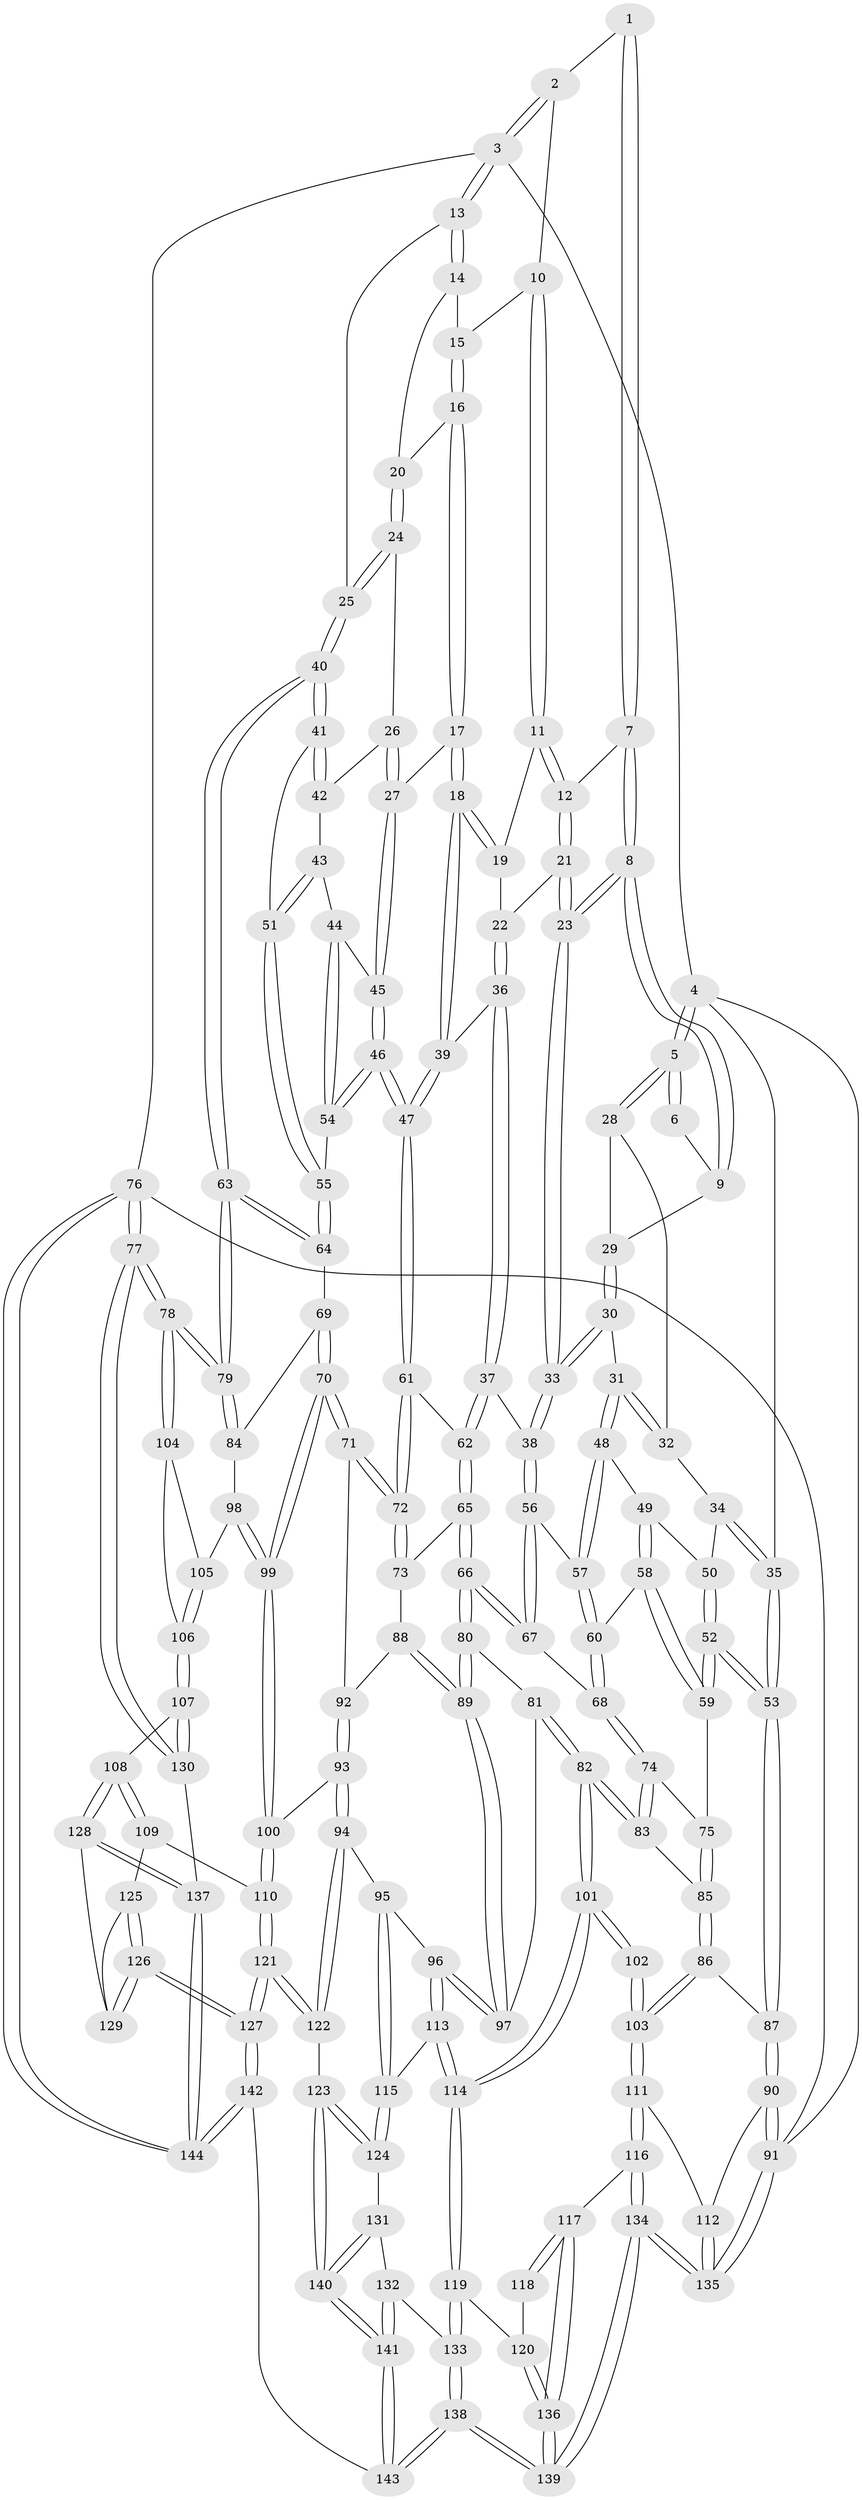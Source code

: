 // coarse degree distribution, {3: 0.20454545454545456, 5: 0.2727272727272727, 6: 0.10227272727272728, 4: 0.3977272727272727, 2: 0.022727272727272728}
// Generated by graph-tools (version 1.1) at 2025/52/02/27/25 19:52:40]
// undirected, 144 vertices, 357 edges
graph export_dot {
graph [start="1"]
  node [color=gray90,style=filled];
  1 [pos="+0.43903416200877304+0"];
  2 [pos="+0.7623840059303618+0"];
  3 [pos="+1+0"];
  4 [pos="+0+0"];
  5 [pos="+0+0"];
  6 [pos="+0.3420539685789443+0"];
  7 [pos="+0.4673138788732458+0"];
  8 [pos="+0.36909677543839653+0.12795478732416063"];
  9 [pos="+0.32378021462002227+0.11078372142430597"];
  10 [pos="+0.7590745542176528+0"];
  11 [pos="+0.684676006368353+0.03608407492182458"];
  12 [pos="+0.5178393659943417+0.029740281481895923"];
  13 [pos="+1+0"];
  14 [pos="+0.8888635010299148+0.06313348351858979"];
  15 [pos="+0.7742655035655304+0"];
  16 [pos="+0.7843356597127582+0.11516190411951248"];
  17 [pos="+0.7680001432774444+0.18972019954208125"];
  18 [pos="+0.7308498794495504+0.2036594895956075"];
  19 [pos="+0.6774805464686178+0.057333652116840814"];
  20 [pos="+0.8968055622290207+0.11090295515130615"];
  21 [pos="+0.5215026336570444+0.04953385102496586"];
  22 [pos="+0.5911317749610873+0.14456704596474407"];
  23 [pos="+0.4163430426549819+0.209898781585914"];
  24 [pos="+0.9149991140168563+0.1481582500461365"];
  25 [pos="+1+0"];
  26 [pos="+0.9138907335484072+0.15172791711082118"];
  27 [pos="+0.771091344823332+0.19070928496925893"];
  28 [pos="+0.14510537640347898+0.028363784189595554"];
  29 [pos="+0.26368896597099833+0.11153386855151548"];
  30 [pos="+0.25305093296687464+0.23942894789487817"];
  31 [pos="+0.24916690145819698+0.2419091684278574"];
  32 [pos="+0.15462007783815906+0.13668211876997466"];
  33 [pos="+0.42280057001432075+0.24410015568265722"];
  34 [pos="+0.13188091924963588+0.22920797955331942"];
  35 [pos="+0+0.14131868900177097"];
  36 [pos="+0.5965988496255374+0.2121200333157007"];
  37 [pos="+0.48901578300698295+0.26076291444913213"];
  38 [pos="+0.4365211954580319+0.2614668928051082"];
  39 [pos="+0.6800747347280671+0.24357242381131947"];
  40 [pos="+1+0.2766028206128993"];
  41 [pos="+1+0.2537829402370851"];
  42 [pos="+0.9263909153727765+0.19914503925572624"];
  43 [pos="+0.9031881543832092+0.24889305247586938"];
  44 [pos="+0.8518105069805243+0.2643681756468704"];
  45 [pos="+0.8127347036386838+0.23021235065087423"];
  46 [pos="+0.7618062051191618+0.37666630832202913"];
  47 [pos="+0.7149173210357544+0.39640827045397736"];
  48 [pos="+0.24764763700798334+0.24362067114125302"];
  49 [pos="+0.20634901237031578+0.27162282513895125"];
  50 [pos="+0.1493809788324627+0.25556214408154426"];
  51 [pos="+0.9323166983761523+0.2874481871293983"];
  52 [pos="+0+0.44678852835332844"];
  53 [pos="+0+0.46032214670804344"];
  54 [pos="+0.8307607683014441+0.3494079452285087"];
  55 [pos="+0.9306796268362242+0.3840258939011097"];
  56 [pos="+0.43135860142539323+0.27551573569324433"];
  57 [pos="+0.2957211216845995+0.34055211278117187"];
  58 [pos="+0.20442285059144513+0.4321962281013495"];
  59 [pos="+0.14873334023880408+0.4593076165045025"];
  60 [pos="+0.23832892363490024+0.43330037299544877"];
  61 [pos="+0.7145733921024972+0.39733578287917115"];
  62 [pos="+0.588714856969457+0.4045882840217619"];
  63 [pos="+1+0.4044092448054932"];
  64 [pos="+0.9603336054515818+0.4152260006681648"];
  65 [pos="+0.4806586170843724+0.5032705094772296"];
  66 [pos="+0.4694180237384652+0.5045319082480946"];
  67 [pos="+0.40875319905832147+0.4630636182461832"];
  68 [pos="+0.34947927113386684+0.4747504165309526"];
  69 [pos="+0.8895482423233432+0.5051704968723748"];
  70 [pos="+0.778751261500719+0.5686963464381787"];
  71 [pos="+0.7537340713227048+0.5509316235026752"];
  72 [pos="+0.7512853923427029+0.5480631904202168"];
  73 [pos="+0.587355206637232+0.5556455371617951"];
  74 [pos="+0.30797755589474907+0.5849794000264819"];
  75 [pos="+0.18512694342806624+0.5530929094353922"];
  76 [pos="+1+1"];
  77 [pos="+1+0.9431812279251304"];
  78 [pos="+1+0.7584920620216535"];
  79 [pos="+1+0.586363841139376"];
  80 [pos="+0.46671133370786183+0.5232233453095406"];
  81 [pos="+0.41031428432697703+0.6580992754694031"];
  82 [pos="+0.347074612515049+0.6927213223132984"];
  83 [pos="+0.3103844010063207+0.6520049496368371"];
  84 [pos="+1+0.6053559915679826"];
  85 [pos="+0.1872574602543296+0.6488302391333725"];
  86 [pos="+0.15312535617358836+0.6843645489833342"];
  87 [pos="+0+0.48473722031710637"];
  88 [pos="+0.5693841324279408+0.648105935840486"];
  89 [pos="+0.5384503544811686+0.6830117013026753"];
  90 [pos="+0+0.7139000492827006"];
  91 [pos="+0+1"];
  92 [pos="+0.6413448459571863+0.6531106816670523"];
  93 [pos="+0.624115861343375+0.7332455003999797"];
  94 [pos="+0.6030289362423267+0.7523078351054452"];
  95 [pos="+0.5596035556935133+0.7342826454437603"];
  96 [pos="+0.5307444735513219+0.7112369584437823"];
  97 [pos="+0.5302864622113811+0.709867513778438"];
  98 [pos="+0.900781724387261+0.6697516666235274"];
  99 [pos="+0.8101966210532586+0.6511814073051536"];
  100 [pos="+0.796812353289651+0.6901383011244282"];
  101 [pos="+0.3438444808633874+0.724234752407489"];
  102 [pos="+0.27802393388959995+0.7534829707768618"];
  103 [pos="+0.14680983793394958+0.7605360456636607"];
  104 [pos="+1+0.7626991910793467"];
  105 [pos="+0.9266872404438279+0.7036918683546394"];
  106 [pos="+0.9291871577704068+0.832391070146882"];
  107 [pos="+0.9190837677158167+0.8485874125485694"];
  108 [pos="+0.9138739473085364+0.8476238494432409"];
  109 [pos="+0.828376270912471+0.806184716675042"];
  110 [pos="+0.7932522859073962+0.7520268025776252"];
  111 [pos="+0.12204970221890028+0.801289466250663"];
  112 [pos="+0.12163607441971577+0.8013121653281197"];
  113 [pos="+0.42004520237349274+0.8181066769906917"];
  114 [pos="+0.3956939463737498+0.821937904211907"];
  115 [pos="+0.5103393742568709+0.8514812384380906"];
  116 [pos="+0.14027577169190134+0.829188526764194"];
  117 [pos="+0.21892569478041654+0.8653817735527437"];
  118 [pos="+0.26947931437640543+0.7991530756719836"];
  119 [pos="+0.3946052499963152+0.824337124868533"];
  120 [pos="+0.3084862649355353+0.8674854618494316"];
  121 [pos="+0.6506116161096104+0.8646735355593906"];
  122 [pos="+0.6497473070803765+0.8643928382980562"];
  123 [pos="+0.6167037826419218+0.8769689246761279"];
  124 [pos="+0.529214951797715+0.8684537545597963"];
  125 [pos="+0.8229648568690706+0.821764472459108"];
  126 [pos="+0.7304975910784307+0.9254673231898617"];
  127 [pos="+0.7005105082232286+0.9332340676612733"];
  128 [pos="+0.8302303497206117+0.9359854609687401"];
  129 [pos="+0.8163556216024659+0.9262032943671836"];
  130 [pos="+0.9657728821967912+0.910760074865375"];
  131 [pos="+0.5060400396615492+0.9134157808314062"];
  132 [pos="+0.4804712201152878+0.9278910870154872"];
  133 [pos="+0.4106285840654925+0.9262336625803996"];
  134 [pos="+0.09237652259977178+1"];
  135 [pos="+0+1"];
  136 [pos="+0.2644955317005863+0.9002515425891927"];
  137 [pos="+0.8811452322195841+1"];
  138 [pos="+0.29698470331307397+1"];
  139 [pos="+0.2893115639053024+1"];
  140 [pos="+0.5521933600360104+0.9907794072220037"];
  141 [pos="+0.5312334118625149+1"];
  142 [pos="+0.707573054333206+1"];
  143 [pos="+0.5202240104689684+1"];
  144 [pos="+0.8349025700278118+1"];
  1 -- 2;
  1 -- 7;
  1 -- 7;
  2 -- 3;
  2 -- 3;
  2 -- 10;
  3 -- 4;
  3 -- 13;
  3 -- 13;
  3 -- 76;
  4 -- 5;
  4 -- 5;
  4 -- 35;
  4 -- 91;
  5 -- 6;
  5 -- 6;
  5 -- 28;
  5 -- 28;
  6 -- 9;
  7 -- 8;
  7 -- 8;
  7 -- 12;
  8 -- 9;
  8 -- 9;
  8 -- 23;
  8 -- 23;
  9 -- 29;
  10 -- 11;
  10 -- 11;
  10 -- 15;
  11 -- 12;
  11 -- 12;
  11 -- 19;
  12 -- 21;
  12 -- 21;
  13 -- 14;
  13 -- 14;
  13 -- 25;
  14 -- 15;
  14 -- 20;
  15 -- 16;
  15 -- 16;
  16 -- 17;
  16 -- 17;
  16 -- 20;
  17 -- 18;
  17 -- 18;
  17 -- 27;
  18 -- 19;
  18 -- 19;
  18 -- 39;
  18 -- 39;
  19 -- 22;
  20 -- 24;
  20 -- 24;
  21 -- 22;
  21 -- 23;
  21 -- 23;
  22 -- 36;
  22 -- 36;
  23 -- 33;
  23 -- 33;
  24 -- 25;
  24 -- 25;
  24 -- 26;
  25 -- 40;
  25 -- 40;
  26 -- 27;
  26 -- 27;
  26 -- 42;
  27 -- 45;
  27 -- 45;
  28 -- 29;
  28 -- 32;
  29 -- 30;
  29 -- 30;
  30 -- 31;
  30 -- 33;
  30 -- 33;
  31 -- 32;
  31 -- 32;
  31 -- 48;
  31 -- 48;
  32 -- 34;
  33 -- 38;
  33 -- 38;
  34 -- 35;
  34 -- 35;
  34 -- 50;
  35 -- 53;
  35 -- 53;
  36 -- 37;
  36 -- 37;
  36 -- 39;
  37 -- 38;
  37 -- 62;
  37 -- 62;
  38 -- 56;
  38 -- 56;
  39 -- 47;
  39 -- 47;
  40 -- 41;
  40 -- 41;
  40 -- 63;
  40 -- 63;
  41 -- 42;
  41 -- 42;
  41 -- 51;
  42 -- 43;
  43 -- 44;
  43 -- 51;
  43 -- 51;
  44 -- 45;
  44 -- 54;
  44 -- 54;
  45 -- 46;
  45 -- 46;
  46 -- 47;
  46 -- 47;
  46 -- 54;
  46 -- 54;
  47 -- 61;
  47 -- 61;
  48 -- 49;
  48 -- 57;
  48 -- 57;
  49 -- 50;
  49 -- 58;
  49 -- 58;
  50 -- 52;
  50 -- 52;
  51 -- 55;
  51 -- 55;
  52 -- 53;
  52 -- 53;
  52 -- 59;
  52 -- 59;
  53 -- 87;
  53 -- 87;
  54 -- 55;
  55 -- 64;
  55 -- 64;
  56 -- 57;
  56 -- 67;
  56 -- 67;
  57 -- 60;
  57 -- 60;
  58 -- 59;
  58 -- 59;
  58 -- 60;
  59 -- 75;
  60 -- 68;
  60 -- 68;
  61 -- 62;
  61 -- 72;
  61 -- 72;
  62 -- 65;
  62 -- 65;
  63 -- 64;
  63 -- 64;
  63 -- 79;
  63 -- 79;
  64 -- 69;
  65 -- 66;
  65 -- 66;
  65 -- 73;
  66 -- 67;
  66 -- 67;
  66 -- 80;
  66 -- 80;
  67 -- 68;
  68 -- 74;
  68 -- 74;
  69 -- 70;
  69 -- 70;
  69 -- 84;
  70 -- 71;
  70 -- 71;
  70 -- 99;
  70 -- 99;
  71 -- 72;
  71 -- 72;
  71 -- 92;
  72 -- 73;
  72 -- 73;
  73 -- 88;
  74 -- 75;
  74 -- 83;
  74 -- 83;
  75 -- 85;
  75 -- 85;
  76 -- 77;
  76 -- 77;
  76 -- 144;
  76 -- 144;
  76 -- 91;
  77 -- 78;
  77 -- 78;
  77 -- 130;
  77 -- 130;
  78 -- 79;
  78 -- 79;
  78 -- 104;
  78 -- 104;
  79 -- 84;
  79 -- 84;
  80 -- 81;
  80 -- 89;
  80 -- 89;
  81 -- 82;
  81 -- 82;
  81 -- 97;
  82 -- 83;
  82 -- 83;
  82 -- 101;
  82 -- 101;
  83 -- 85;
  84 -- 98;
  85 -- 86;
  85 -- 86;
  86 -- 87;
  86 -- 103;
  86 -- 103;
  87 -- 90;
  87 -- 90;
  88 -- 89;
  88 -- 89;
  88 -- 92;
  89 -- 97;
  89 -- 97;
  90 -- 91;
  90 -- 91;
  90 -- 112;
  91 -- 135;
  91 -- 135;
  92 -- 93;
  92 -- 93;
  93 -- 94;
  93 -- 94;
  93 -- 100;
  94 -- 95;
  94 -- 122;
  94 -- 122;
  95 -- 96;
  95 -- 115;
  95 -- 115;
  96 -- 97;
  96 -- 97;
  96 -- 113;
  96 -- 113;
  98 -- 99;
  98 -- 99;
  98 -- 105;
  99 -- 100;
  99 -- 100;
  100 -- 110;
  100 -- 110;
  101 -- 102;
  101 -- 102;
  101 -- 114;
  101 -- 114;
  102 -- 103;
  102 -- 103;
  103 -- 111;
  103 -- 111;
  104 -- 105;
  104 -- 106;
  105 -- 106;
  105 -- 106;
  106 -- 107;
  106 -- 107;
  107 -- 108;
  107 -- 130;
  107 -- 130;
  108 -- 109;
  108 -- 109;
  108 -- 128;
  108 -- 128;
  109 -- 110;
  109 -- 125;
  110 -- 121;
  110 -- 121;
  111 -- 112;
  111 -- 116;
  111 -- 116;
  112 -- 135;
  112 -- 135;
  113 -- 114;
  113 -- 114;
  113 -- 115;
  114 -- 119;
  114 -- 119;
  115 -- 124;
  115 -- 124;
  116 -- 117;
  116 -- 134;
  116 -- 134;
  117 -- 118;
  117 -- 118;
  117 -- 136;
  117 -- 136;
  118 -- 120;
  119 -- 120;
  119 -- 133;
  119 -- 133;
  120 -- 136;
  120 -- 136;
  121 -- 122;
  121 -- 122;
  121 -- 127;
  121 -- 127;
  122 -- 123;
  123 -- 124;
  123 -- 124;
  123 -- 140;
  123 -- 140;
  124 -- 131;
  125 -- 126;
  125 -- 126;
  125 -- 129;
  126 -- 127;
  126 -- 127;
  126 -- 129;
  126 -- 129;
  127 -- 142;
  127 -- 142;
  128 -- 129;
  128 -- 137;
  128 -- 137;
  130 -- 137;
  131 -- 132;
  131 -- 140;
  131 -- 140;
  132 -- 133;
  132 -- 141;
  132 -- 141;
  133 -- 138;
  133 -- 138;
  134 -- 135;
  134 -- 135;
  134 -- 139;
  134 -- 139;
  136 -- 139;
  136 -- 139;
  137 -- 144;
  137 -- 144;
  138 -- 139;
  138 -- 139;
  138 -- 143;
  138 -- 143;
  140 -- 141;
  140 -- 141;
  141 -- 143;
  141 -- 143;
  142 -- 143;
  142 -- 144;
  142 -- 144;
}
